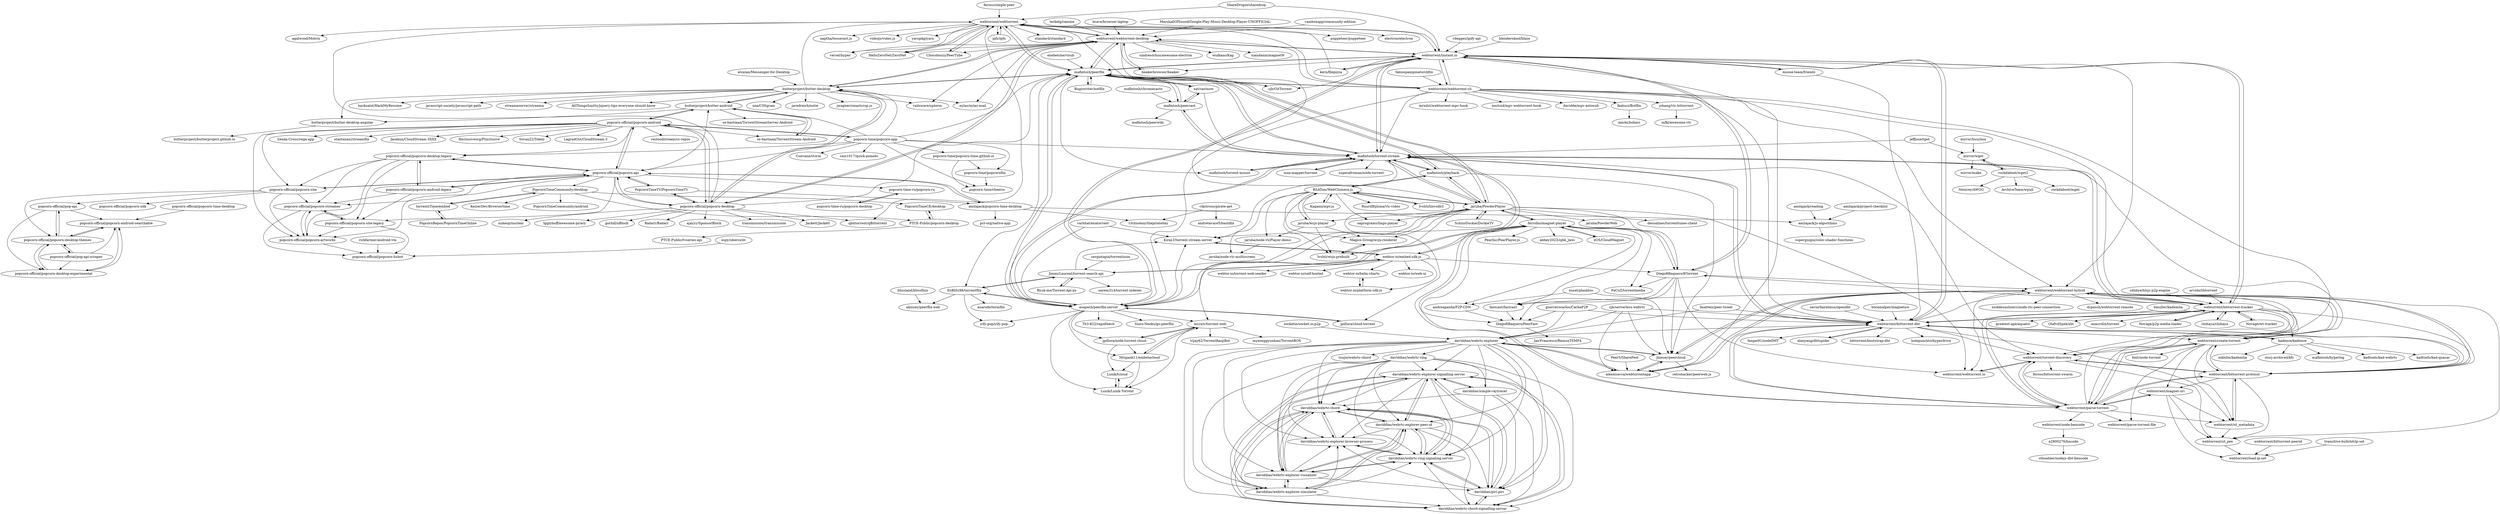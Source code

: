 digraph G {
"webtorrent/webtorrent" -> "webtorrent/webtorrent-desktop"
"webtorrent/webtorrent" -> "HelloZeroNet/ZeroNet" ["e"=1]
"webtorrent/webtorrent" -> "ipfs/ipfs" ["e"=1]
"webtorrent/webtorrent" -> "webtorrent/instant.io"
"webtorrent/webtorrent" -> "Chocobozzz/PeerTube" ["e"=1]
"webtorrent/webtorrent" -> "standard/standard" ["e"=1]
"webtorrent/webtorrent" -> "vercel/hyper" ["e"=1]
"webtorrent/webtorrent" -> "puppeteer/puppeteer" ["e"=1]
"webtorrent/webtorrent" -> "electron/electron" ["e"=1]
"webtorrent/webtorrent" -> "agalwood/Motrix" ["e"=1]
"webtorrent/webtorrent" -> "mafintosh/peerflix"
"webtorrent/webtorrent" -> "naptha/tesseract.js" ["e"=1]
"webtorrent/webtorrent" -> "videojs/video.js" ["e"=1]
"webtorrent/webtorrent" -> "yarnpkg/yarn" ["e"=1]
"webtorrent/webtorrent" -> "qbittorrent/qBittorrent" ["e"=1]
"ipfs/ipfs" -> "webtorrent/webtorrent" ["e"=1]
"Novage/p2p-media-loader" -> "webtorrent/bittorrent-tracker" ["e"=1]
"webtorrent/bittorrent-dht" -> "webtorrent/bittorrent-tracker"
"webtorrent/bittorrent-dht" -> "webtorrent/torrent-discovery"
"webtorrent/bittorrent-dht" -> "webtorrent/bittorrent-protocol"
"webtorrent/bittorrent-dht" -> "kadence/kadence"
"webtorrent/bittorrent-dht" -> "webtorrent/ut_metadata"
"webtorrent/bittorrent-dht" -> "alanyang/dhtspider" ["e"=1]
"webtorrent/bittorrent-dht" -> "mafintosh/torrent-stream"
"webtorrent/bittorrent-dht" -> "daviddias/webrtc-explorer"
"webtorrent/bittorrent-dht" -> "webtorrent/parse-torrent"
"webtorrent/bittorrent-dht" -> "bittorrent/bootstrap-dht" ["e"=1]
"webtorrent/bittorrent-dht" -> "holepunchto/hyperdrive" ["e"=1]
"webtorrent/bittorrent-dht" -> "webtorrent/create-torrent"
"webtorrent/bittorrent-dht" -> "fanpei91/nodeDHT" ["e"=1]
"webtorrent/bittorrent-dht" -> "webtorrent/instant.io"
"webtorrent/bittorrent-dht" -> "webtorrent/webtorrent-hybrid"
"fabiospampinato/cliflix" -> "webtorrent/webtorrent-cli" ["e"=1]
"KiraLT/torrent-stream-server" -> "webtor-io/embed-sdk-js"
"webtorrent/parse-torrent" -> "webtorrent/create-torrent"
"webtorrent/parse-torrent" -> "webtorrent/magnet-uri"
"webtorrent/parse-torrent" -> "webtorrent/torrent-discovery"
"webtorrent/parse-torrent" -> "webtorrent/bittorrent-protocol"
"webtorrent/parse-torrent" -> "webtorrent/ut_metadata"
"webtorrent/parse-torrent" -> "webtorrent/bittorrent-tracker"
"webtorrent/parse-torrent" -> "webtorrent/parse-torrent-file"
"webtorrent/parse-torrent" -> "webtorrent/bittorrent-dht"
"webtorrent/parse-torrent" -> "webtorrent/node-bencode"
"webtorrent/parse-torrent" -> "mafintosh/torrent-stream"
"webtorrent/parse-torrent" -> "webtorrent/webtorrent-hybrid"
"bmuller/kademlia" -> "webtorrent/bittorrent-dht" ["e"=1]
"bmuller/kademlia" -> "kadence/kadence" ["e"=1]
"ShareDropio/sharedrop" -> "webtorrent/instant.io" ["e"=1]
"ShareDropio/sharedrop" -> "webtorrent/webtorrent" ["e"=1]
"mafintosh/torrent-stream" -> "mafintosh/peerflix"
"mafintosh/torrent-stream" -> "asapach/peerflix-server"
"mafintosh/torrent-stream" -> "mafintosh/torrent-mount" ["e"=1]
"mafintosh/torrent-stream" -> "mafintosh/peercast"
"mafintosh/torrent-stream" -> "webtorrent/bittorrent-dht"
"mafintosh/torrent-stream" -> "max-mapper/torrent"
"mafintosh/torrent-stream" -> "jaruba/PowderPlayer"
"mafintosh/torrent-stream" -> "mafintosh/playback" ["e"=1]
"mafintosh/torrent-stream" -> "webtorrent/parse-torrent"
"mafintosh/torrent-stream" -> "superafroman/node-torrent"
"mafintosh/torrent-stream" -> "webtorrent/bittorrent-tracker"
"mafintosh/torrent-stream" -> "webtorrent/create-torrent"
"mafintosh/torrent-stream" -> "webtorrent/instant.io"
"mafintosh/torrent-stream" -> "KiraLT/torrent-stream-server"
"mafintosh/torrent-stream" -> "webtorrent/torrent-discovery"
"webtorrent/bittorrent-protocol" -> "webtorrent/ut_metadata"
"webtorrent/bittorrent-protocol" -> "webtorrent/torrent-discovery"
"webtorrent/bittorrent-protocol" -> "webtorrent/ut_pex"
"webtorrent/bittorrent-protocol" -> "webtorrent/parse-torrent"
"webtorrent/bittorrent-protocol" -> "webtorrent/bittorrent-dht"
"webtorrent/bittorrent-protocol" -> "webtorrent/create-torrent"
"webtorrent/bittorrent-protocol" -> "webtorrent/magnet-uri"
"webtorrent/bittorrent-protocol" -> "webtorrent/webtorrent-hybrid"
"rdegges/ipify-api" -> "webtorrent/instant.io" ["e"=1]
"blenderskool/blaze" -> "webtorrent/instant.io" ["e"=1]
"popcorn-time/popcorn-app" -> "popcorn-time/popcorn-time.github.io"
"popcorn-time/popcorn-app" -> "popcorn-time/popcornflix"
"popcorn-time/popcorn-app" -> "popcorn-official/popcorn-desktop-legacy"
"popcorn-time/popcorn-app" -> "popcorn-official/popcorn-api"
"popcorn-time/popcorn-app" -> "mafintosh/torrent-stream"
"popcorn-time/popcorn-app" -> "popcorn-time/cheerio"
"popcorn-time/popcorn-app" -> "popcorn-official/popcorn-android"
"popcorn-time/popcorn-app" -> "butterproject/butter-desktop"
"popcorn-time/popcorn-app" -> "mafintosh/peerflix"
"popcorn-time/popcorn-app" -> "Cuevana/storm"
"popcorn-time/popcorn-app" -> "rain1017/quick-pomelo" ["e"=1]
"popcorn-time/popcorn-app" -> "butterproject/butter-android"
"popcorn-time/popcorn-time.github.io" -> "popcorn-time/cheerio"
"popcorn-time/popcorn-time.github.io" -> "popcorn-time/popcornflix"
"amilajack/project-checklist" -> "amilajack/js-algorithms" ["e"=1]
"asapach/peerflix-server" -> "mafintosh/torrent-stream"
"asapach/peerflix-server" -> "mafintosh/peerflix"
"asapach/peerflix-server" -> "jpillora/cloud-torrent" ["e"=1]
"asapach/peerflix-server" -> "mccxiv/torrent-web"
"asapach/peerflix-server" -> "ItzBlitz98/torrentflix"
"asapach/peerflix-server" -> "KiraLT/torrent-stream-server"
"asapach/peerflix-server" -> "webtorrent/instant.io"
"asapach/peerflix-server" -> "yify-pop/yify-pop"
"asapach/peerflix-server" -> "Sioro-Neoku/go-peerflix" ["e"=1]
"asapach/peerflix-server" -> "ferrolho/magnet-player"
"asapach/peerflix-server" -> "Th3-822/rapidleech" ["e"=1]
"asapach/peerflix-server" -> "jpillora/node-torrent-cloud"
"asapach/peerflix-server" -> "Lunik/Lunik-Torrent"
"asapach/peerflix-server" -> "Mrigank11/embetacloud" ["e"=1]
"asapach/peerflix-server" -> "jaruba/PowderPlayer"
"popcorn-official/popcorn-api" -> "popcorn-official/popcorn-streamer"
"popcorn-official/popcorn-api" -> "popcorn-official/popcorn-android-legacy"
"popcorn-official/popcorn-api" -> "popcorn-official/popcorn-site-legacy"
"popcorn-official/popcorn-api" -> "popcorn-official/popcorn-desktop-legacy"
"webtorrent/bittorrent-tracker" -> "webtorrent/bittorrent-dht"
"webtorrent/bittorrent-tracker" -> "chihaya/chihaya" ["e"=1]
"webtorrent/bittorrent-tracker" -> "Novage/wt-tracker" ["e"=1]
"webtorrent/bittorrent-tracker" -> "webtorrent/webtorrent-hybrid"
"webtorrent/bittorrent-tracker" -> "webtorrent/parse-torrent"
"webtorrent/bittorrent-tracker" -> "webtorrent/instant.io"
"webtorrent/bittorrent-tracker" -> "webtorrent/torrent-discovery"
"webtorrent/bittorrent-tracker" -> "Novage/p2p-media-loader" ["e"=1]
"webtorrent/bittorrent-tracker" -> "webtorrent/create-torrent"
"webtorrent/bittorrent-tracker" -> "greatest-ape/aquatic" ["e"=1]
"webtorrent/bittorrent-tracker" -> "webtorrent/bittorrent-protocol"
"webtorrent/bittorrent-tracker" -> "mafintosh/torrent-stream"
"webtorrent/bittorrent-tracker" -> "OlafvdSpek/xbt" ["e"=1]
"webtorrent/bittorrent-tracker" -> "anacrolix/torrent" ["e"=1]
"webtorrent/bittorrent-tracker" -> "DiegoRBaquero/BTorrent"
"cdnbye/hlsjs-p2p-engine" -> "webtorrent/bittorrent-tracker" ["e"=1]
"Novage/wt-tracker" -> "webtorrent/bittorrent-tracker" ["e"=1]
"popcorn-official/popcorn-site-legacy" -> "popcorn-official/popcorn-streamer"
"popcorn-official/popcorn-site-legacy" -> "popcorn-official/popcorn-hubot"
"popcorn-official/popcorn-site-legacy" -> "popcorn-official/popcorn-artworks"
"espy/ubersicht" -> "popcorn-official/popcorn-hubot"
"fastcast/fastcast" -> "DiegoRBaquero/PeerFast"
"xOS/CloudMagnet" -> "ferrolho/magnet-player" ["e"=1]
"webtorrent/magnet-uri" -> "webtorrent/parse-torrent"
"webtorrent/magnet-uri" -> "webtorrent/load-ip-set"
"webtorrent/magnet-uri" -> "webtorrent/ut_metadata"
"webtorrent/magnet-uri" -> "webtorrent/ut_pex"
"mafintosh/torrent-mount" -> "mafintosh/torrent-stream" ["e"=1]
"popcorn-time/popcornflix" -> "popcorn-time/cheerio"
"popcorn-official/popcorn-streamer" -> "popcorn-official/popcorn-hubot"
"popcorn-official/popcorn-streamer" -> "popcorn-official/popcorn-artworks"
"popcorn-official/popcorn-streamer" -> "popcorn-official/popcorn-site-legacy"
"popcorn-official/pop-api" -> "popcorn-official/popcorn-android-searchable"
"popcorn-official/pop-api" -> "popcorn-official/popcorn-desktop-themes"
"popcorn-official/pop-api" -> "popcorn-official/popcorn-desktop-experimental"
"rickfarmer/android-vm" -> "popcorn-official/popcorn-hubot"
"webtorrent/ut_metadata" -> "webtorrent/bittorrent-protocol"
"webtorrent/ut_metadata" -> "webtorrent/ut_pex"
"popcorn-official/popcorn-artworks" -> "popcorn-official/popcorn-hubot"
"popcorn-official/popcorn-artworks" -> "popcorn-official/popcorn-streamer"
"popcorn-official/popcorn-android-searchable" -> "popcorn-official/popcorn-desktop-themes"
"popcorn-official/popcorn-android-searchable" -> "popcorn-official/popcorn-desktop-experimental"
"popcorn-official/pop-api-scraper" -> "popcorn-official/popcorn-android-searchable"
"popcorn-official/pop-api-scraper" -> "popcorn-official/popcorn-desktop-themes"
"popcorn-official/pop-api-scraper" -> "popcorn-official/popcorn-desktop-experimental"
"HelloZeroNet/ZeroNet" -> "webtorrent/webtorrent" ["e"=1]
"xat/castnow" -> "mafintosh/peerflix" ["e"=1]
"xat/castnow" -> "mafintosh/peercast" ["e"=1]
"xat/castnow" -> "mafintosh/torrent-stream" ["e"=1]
"feross/simple-peer" -> "webtorrent/webtorrent" ["e"=1]
"daviddias/webrtc-explorer" -> "daviddias/webrtc-explorer-signalling-server"
"daviddias/webrtc-explorer" -> "daviddias/webrtc-ring"
"daviddias/webrtc-explorer" -> "daviddias/webrtc-chord"
"daviddias/webrtc-explorer" -> "daviddias/webrtc-explorer-peer-id"
"daviddias/webrtc-explorer" -> "daviddias/webrtc-explorer-visualizer"
"daviddias/webrtc-explorer" -> "daviddias/webrtc-explorer-simulator"
"daviddias/webrtc-explorer" -> "daviddias/webrtc-chord-signalling-server"
"daviddias/webrtc-explorer" -> "tsujio/webrtc-chord" ["e"=1]
"daviddias/webrtc-explorer" -> "daviddias/webrtc-ring-signaling-server"
"daviddias/webrtc-explorer" -> "daviddias/piri-piri"
"daviddias/webrtc-explorer" -> "jhiesey/peercloud"
"daviddias/webrtc-explorer" -> "daviddias/webrtc-explorer-browser-process"
"daviddias/webrtc-explorer" -> "daviddias/simple-raytracer"
"daviddias/webrtc-explorer" -> "alexeisavca/webtorrentapp"
"webtorrent/create-torrent" -> "webtorrent/parse-torrent"
"webtorrent/create-torrent" -> "webtorrent/torrent-discovery"
"webtorrent/create-torrent" -> "webtorrent/parse-torrent-file"
"webtorrent/create-torrent" -> "fent/node-torrent"
"webtorrent/create-torrent" -> "webtorrent/magnet-uri"
"webtorrent/create-torrent" -> "webtorrent/webtorrent-hybrid"
"webtorrent/create-torrent" -> "webtorrent/bittorrent-protocol"
"webtorrent/create-torrent" -> "webtorrent/ut_metadata"
"webtor-io/helm-charts" -> "webtor-io/platform-sdk-js"
"webtor-io/platform-sdk-js" -> "webtor-io/helm-charts"
"webtorrent/instant.io" -> "webtorrent/webtorrent-desktop"
"webtorrent/instant.io" -> "webtorrent/bittorrent-tracker"
"webtorrent/instant.io" -> "webtorrent/webtorrent"
"webtorrent/instant.io" -> "DiegoRBaquero/BTorrent"
"webtorrent/instant.io" -> "webtorrent/bittorrent-dht"
"webtorrent/instant.io" -> "webtorrent/webtorrent-hybrid"
"webtorrent/instant.io" -> "kern/filepizza" ["e"=1]
"webtorrent/instant.io" -> "webtorrent/webtorrent-cli"
"webtorrent/instant.io" -> "asapach/peerflix-server"
"webtorrent/instant.io" -> "mafintosh/torrent-stream"
"webtorrent/instant.io" -> "mafintosh/peerflix"
"webtorrent/instant.io" -> "alexeisavca/webtorrentapp"
"webtorrent/instant.io" -> "moose-team/friends" ["e"=1]
"webtorrent/instant.io" -> "beakerbrowser/beaker" ["e"=1]
"webtorrent/instant.io" -> "cjb/GitTorrent" ["e"=1]
"popcorn-official/popcorn-android-legacy" -> "popcorn-official/popcorn-api"
"popcorn-official/popcorn-android-legacy" -> "popcorn-official/popcorn-site-legacy"
"popcorn-official/popcorn-android-legacy" -> "popcorn-official/popcorn-desktop-legacy"
"popcorn-official/popcorn-android-legacy" -> "popcorn-official/popcorn-streamer"
"Ivshti/linvodb3" -> "RSATom/WebChimera.js" ["e"=1]
"webtor-io/embed-sdk-js" -> "webtor-io/platform-sdk-js"
"webtor-io/embed-sdk-js" -> "KiraLT/torrent-stream-server"
"webtor-io/embed-sdk-js" -> "webtor-io/web-ui"
"webtor-io/embed-sdk-js" -> "webtor-io/helm-charts"
"webtor-io/embed-sdk-js" -> "ferrolho/magnet-player"
"webtor-io/embed-sdk-js" -> "JimmyLaurent/torrent-search-api"
"webtor-io/embed-sdk-js" -> "webtor-io/torrent-web-seeder"
"webtor-io/embed-sdk-js" -> "DiegoRBaquero/BTorrent"
"webtor-io/embed-sdk-js" -> "webtor-io/self-hosted" ["e"=1]
"webtorrent/bittorrent-peerid" -> "webtorrent/load-ip-set"
"popcorn-time-ru/popcorn-desktop" -> "popcorn-time-ru/popcorn-ru"
"sergiotapia/torrentinim" -> "JimmyLaurent/torrent-search-api" ["e"=1]
"daviddias/webrtc-explorer-peer-id" -> "daviddias/webrtc-explorer-visualizer"
"daviddias/webrtc-explorer-peer-id" -> "daviddias/webrtc-ring-signaling-server"
"daviddias/webrtc-explorer-peer-id" -> "daviddias/webrtc-chord"
"daviddias/webrtc-explorer-peer-id" -> "daviddias/webrtc-explorer-signalling-server"
"daviddias/webrtc-explorer-peer-id" -> "daviddias/webrtc-explorer-browser-process"
"daviddias/webrtc-explorer-peer-id" -> "daviddias/webrtc-explorer-simulator"
"daviddias/webrtc-explorer-peer-id" -> "daviddias/piri-piri"
"daviddias/webrtc-explorer-peer-id" -> "daviddias/webrtc-chord-signalling-server"
"daviddias/webrtc-explorer-signalling-server" -> "daviddias/webrtc-explorer-peer-id"
"daviddias/webrtc-explorer-signalling-server" -> "daviddias/webrtc-explorer-visualizer"
"daviddias/webrtc-explorer-signalling-server" -> "daviddias/piri-piri"
"daviddias/webrtc-explorer-signalling-server" -> "daviddias/webrtc-ring-signaling-server"
"daviddias/webrtc-explorer-signalling-server" -> "daviddias/webrtc-chord-signalling-server"
"daviddias/webrtc-explorer-signalling-server" -> "daviddias/webrtc-chord"
"daviddias/webrtc-explorer-signalling-server" -> "daviddias/webrtc-explorer-browser-process"
"daviddias/webrtc-explorer-signalling-server" -> "daviddias/webrtc-explorer-simulator"
"daviddias/webrtc-explorer-signalling-server" -> "daviddias/simple-raytracer"
"ItzBlitz98/torrentflix" -> "akinsey/peerflix-web"
"ItzBlitz98/torrentflix" -> "asarode/termflix"
"ItzBlitz98/torrentflix" -> "JimmyLaurent/torrent-search-api"
"ItzBlitz98/torrentflix" -> "yify-pop/yify-pop"
"ItzBlitz98/torrentflix" -> "asapach/peerflix-server"
"savoirfairelinux/opendht" -> "webtorrent/bittorrent-dht" ["e"=1]
"mafintosh/peercast" -> "xat/castnow" ["e"=1]
"mafintosh/peercast" -> "mafintosh/peerflix"
"mafintosh/peercast" -> "mafintosh/torrent-stream"
"mafintosh/peercast" -> "mafintosh/peerwiki"
"max-mapper/torrent" -> "mafintosh/torrent-stream"
"transitive-bullshit/ip-set" -> "webtorrent/load-ip-set"
"popcorn-time-ru/popcorn-ru" -> "popcorn-time-ru/popcorn-desktop"
"webtorrent/torrent-discovery" -> "feross/bittorrent-swarm"
"webtorrent/torrent-discovery" -> "webtorrent/ut_pex"
"webtorrent/torrent-discovery" -> "webtorrent/webtorrent.io"
"webtorrent/torrent-discovery" -> "webtorrent/bittorrent-protocol"
"webtorrent/torrent-discovery" -> "webtorrent/parse-torrent"
"webtorrent/webtorrent.io" -> "webtorrent/torrent-discovery"
"daviddias/webrtc-ring" -> "daviddias/webrtc-ring-signaling-server"
"daviddias/webrtc-ring" -> "daviddias/webrtc-chord"
"daviddias/webrtc-ring" -> "daviddias/piri-piri"
"daviddias/webrtc-ring" -> "daviddias/webrtc-explorer-peer-id"
"daviddias/webrtc-ring" -> "daviddias/webrtc-explorer-visualizer"
"daviddias/webrtc-ring" -> "daviddias/webrtc-explorer-browser-process"
"daviddias/webrtc-ring" -> "daviddias/webrtc-chord-signalling-server"
"daviddias/webrtc-ring" -> "daviddias/webrtc-explorer-signalling-server"
"daviddias/webrtc-ring" -> "daviddias/webrtc-explorer-simulator"
"daviddias/webrtc-ring" -> "daviddias/simple-raytracer"
"daviddias/simple-raytracer" -> "daviddias/piri-piri"
"daviddias/simple-raytracer" -> "daviddias/webrtc-ring-signaling-server"
"daviddias/simple-raytracer" -> "daviddias/webrtc-chord-signalling-server"
"daviddias/simple-raytracer" -> "daviddias/webrtc-chord"
"daviddias/simple-raytracer" -> "daviddias/webrtc-explorer-signalling-server"
"webtorrent/ut_pex" -> "webtorrent/load-ip-set"
"daviddias/webrtc-chord-signalling-server" -> "daviddias/piri-piri"
"daviddias/webrtc-chord-signalling-server" -> "daviddias/webrtc-ring-signaling-server"
"daviddias/webrtc-chord-signalling-server" -> "daviddias/webrtc-chord"
"daviddias/webrtc-chord-signalling-server" -> "daviddias/webrtc-explorer-signalling-server"
"daviddias/webrtc-chord" -> "daviddias/webrtc-ring-signaling-server"
"daviddias/webrtc-chord" -> "daviddias/webrtc-explorer-browser-process"
"daviddias/webrtc-chord" -> "daviddias/piri-piri"
"daviddias/webrtc-chord" -> "daviddias/webrtc-explorer-peer-id"
"daviddias/webrtc-chord" -> "daviddias/webrtc-explorer-visualizer"
"daviddias/webrtc-chord" -> "daviddias/webrtc-chord-signalling-server"
"daviddias/piri-piri" -> "daviddias/webrtc-ring-signaling-server"
"daviddias/piri-piri" -> "daviddias/webrtc-chord-signalling-server"
"daviddias/piri-piri" -> "daviddias/webrtc-chord"
"daviddias/piri-piri" -> "daviddias/webrtc-explorer-signalling-server"
"daviddias/piri-piri" -> "daviddias/webrtc-explorer-browser-process"
"daviddias/webrtc-ring-signaling-server" -> "daviddias/webrtc-chord"
"daviddias/webrtc-ring-signaling-server" -> "daviddias/webrtc-explorer-browser-process"
"daviddias/webrtc-ring-signaling-server" -> "daviddias/piri-piri"
"daviddias/webrtc-ring-signaling-server" -> "daviddias/webrtc-explorer-peer-id"
"daviddias/webrtc-ring-signaling-server" -> "daviddias/webrtc-explorer-visualizer"
"kern/filepizza" -> "webtorrent/instant.io" ["e"=1]
"kern/filepizza" -> "webtorrent/webtorrent" ["e"=1]
"jpillora/cloud-torrent" -> "asapach/peerflix-server" ["e"=1]
"arvidn/libtorrent" -> "webtorrent/bittorrent-tracker" ["e"=1]
"webtorrent/webtorrent-desktop" -> "webtorrent/webtorrent"
"webtorrent/webtorrent-desktop" -> "webtorrent/instant.io"
"webtorrent/webtorrent-desktop" -> "mafintosh/peerflix"
"webtorrent/webtorrent-desktop" -> "HelloZeroNet/ZeroNet" ["e"=1]
"webtorrent/webtorrent-desktop" -> "beakerbrowser/beaker" ["e"=1]
"webtorrent/webtorrent-desktop" -> "popcorn-official/popcorn-desktop"
"webtorrent/webtorrent-desktop" -> "sindresorhus/awesome-electron" ["e"=1]
"webtorrent/webtorrent-desktop" -> "wulkano/Kap" ["e"=1]
"webtorrent/webtorrent-desktop" -> "butterproject/butter-desktop"
"webtorrent/webtorrent-desktop" -> "xiandanin/magnetW" ["e"=1]
"webtorrent/webtorrent-desktop" -> "jpillora/cloud-torrent" ["e"=1]
"webtorrent/webtorrent-desktop" -> "railsware/upterm" ["e"=1]
"webtorrent/webtorrent-desktop" -> "Chocobozzz/PeerTube" ["e"=1]
"webtorrent/webtorrent-desktop" -> "vercel/hyper" ["e"=1]
"webtorrent/webtorrent-desktop" -> "nylas/nylas-mail" ["e"=1]
"mafintosh/playback" -> "mafintosh/torrent-stream" ["e"=1]
"mafintosh/playback" -> "mafintosh/peerflix" ["e"=1]
"mafintosh/playback" -> "RSATom/WebChimera.js" ["e"=1]
"mafintosh/playback" -> "jhiesey/peercloud" ["e"=1]
"mafintosh/playback" -> "jaruba/PowderPlayer" ["e"=1]
"socketio/socket.io-p2p" -> "daviddias/webrtc-explorer" ["e"=1]
"exebetche/vlsub" -> "mafintosh/peerflix" ["e"=1]
"mafintosh/chromecasts" -> "mafintosh/peercast" ["e"=1]
"moose-team/friends" -> "webtorrent/bittorrent-dht" ["e"=1]
"moose-team/friends" -> "webtorrent/instant.io" ["e"=1]
"aluxian/Messenger-for-Desktop" -> "butterproject/butter-desktop" ["e"=1]
"popcorn-official/popcorn-desktop-legacy" -> "popcorn-official/popcorn-site-legacy"
"popcorn-official/popcorn-desktop-legacy" -> "popcorn-official/popcorn-android-legacy"
"popcorn-official/popcorn-desktop-legacy" -> "popcorn-official/popcorn-streamer"
"popcorn-official/popcorn-desktop-legacy" -> "popcorn-official/popcorn-artworks"
"popcorn-official/popcorn-desktop-legacy" -> "popcorn-official/popcorn-api"
"popcorn-official/popcorn-desktop-legacy" -> "popcorn-official/popcorn-site"
"cjb/GitTorrent" -> "webtorrent/webtorrent" ["e"=1]
"varbhat/exatorrent" -> "KiraLT/torrent-stream-server" ["e"=1]
"varbhat/exatorrent" -> "asapach/peerflix-server" ["e"=1]
"jaruba/PowderPlayer" -> "RSATom/WebChimera.js"
"jaruba/PowderPlayer" -> "jaruba/PowderWeb"
"jaruba/PowderPlayer" -> "mafintosh/torrent-stream"
"jaruba/PowderPlayer" -> "Ivshti/wcjs-prebuilt"
"jaruba/PowderPlayer" -> "jaruba/wcjs-player"
"jaruba/PowderPlayer" -> "mafintosh/peerflix"
"jaruba/PowderPlayer" -> "dessalines/torrenttunes-client" ["e"=1]
"jaruba/PowderPlayer" -> "webtorrent/webtorrent.io"
"jaruba/PowderPlayer" -> "SchizoDuckie/DuckieTV" ["e"=1]
"jaruba/PowderPlayer" -> "oaprograms/lingo-player" ["e"=1]
"jaruba/PowderPlayer" -> "Magics-Group/wcjs-renderer"
"jaruba/PowderPlayer" -> "mafintosh/playback" ["e"=1]
"jaruba/PowderPlayer" -> "DiegoRBaquero/BTorrent"
"jaruba/PowderPlayer" -> "ferrolho/magnet-player"
"jaruba/PowderPlayer" -> "mccxiv/torrent-web"
"alexeisavca/webtorrentapp" -> "jhiesey/peercloud"
"alexeisavca/webtorrentapp" -> "daviddias/webrtc-explorer"
"alexeisavca/webtorrentapp" -> "webtorrent/webtorrent-hybrid"
"daviddias/webrtc-explorer-visualizer" -> "daviddias/webrtc-explorer-peer-id"
"daviddias/webrtc-explorer-visualizer" -> "daviddias/webrtc-ring-signaling-server"
"daviddias/webrtc-explorer-visualizer" -> "daviddias/webrtc-chord"
"daviddias/webrtc-explorer-visualizer" -> "daviddias/webrtc-explorer-signalling-server"
"daviddias/webrtc-explorer-visualizer" -> "daviddias/webrtc-explorer-browser-process"
"daviddias/webrtc-explorer-visualizer" -> "daviddias/webrtc-explorer-simulator"
"daviddias/webrtc-explorer-visualizer" -> "daviddias/piri-piri"
"daviddias/webrtc-explorer-simulator" -> "daviddias/webrtc-explorer-browser-process"
"daviddias/webrtc-explorer-simulator" -> "daviddias/webrtc-explorer-peer-id"
"daviddias/webrtc-explorer-simulator" -> "daviddias/webrtc-explorer-visualizer"
"daviddias/webrtc-explorer-simulator" -> "daviddias/webrtc-ring-signaling-server"
"daviddias/webrtc-explorer-simulator" -> "daviddias/webrtc-chord-signalling-server"
"daviddias/webrtc-explorer-simulator" -> "daviddias/webrtc-chord"
"daviddias/webrtc-explorer-simulator" -> "daviddias/webrtc-explorer-signalling-server"
"RSATom/WebChimera.js" -> "jaruba/wcjs-player"
"RSATom/WebChimera.js" -> "Ivshti/wcjs-prebuilt"
"RSATom/WebChimera.js" -> "jaruba/PowderPlayer"
"RSATom/WebChimera.js" -> "Ivshti/linvodb3" ["e"=1]
"RSATom/WebChimera.js" -> "Magics-Group/wcjs-renderer"
"RSATom/WebChimera.js" -> "Kagami/mpv.js" ["e"=1]
"RSATom/WebChimera.js" -> "jaruba/node-vlc-multiscreen"
"RSATom/WebChimera.js" -> "jaruba/node-vlcPlayer-demo"
"RSATom/WebChimera.js" -> "RuurdBijlsma/vlc-video"
"RSATom/WebChimera.js" -> "oaprograms/lingo-player" ["e"=1]
"RSATom/WebChimera.js" -> "mafintosh/playback" ["e"=1]
"kadence/kadence" -> "kadtools/kad-webrtc"
"kadence/kadence" -> "webtorrent/bittorrent-dht"
"kadence/kadence" -> "kadtools/kad-quasar"
"kadence/kadence" -> "nikhilm/kademlia"
"kadence/kadence" -> "storj-archived/kfs" ["e"=1]
"kadence/kadence" -> "mafintosh/hyperlog" ["e"=1]
"jhiesey/peercloud" -> "alexeisavca/webtorrentapp"
"jhiesey/peercloud" -> "daviddias/webrtc-explorer"
"jhiesey/peercloud" -> "retrohacker/peerweb.js" ["e"=1]
"jhiesey/peercloud" -> "webtorrent/webtorrent-hybrid"
"jpillora/node-torrent-cloud" -> "Mrigank11/embetacloud" ["e"=1]
"jpillora/node-torrent-cloud" -> "Lunik/tcloud"
"jpillora/node-torrent-cloud" -> "mccxiv/torrent-web"
"jaruba/wcjs-player" -> "Ivshti/wcjs-prebuilt"
"jaruba/wcjs-player" -> "RSATom/WebChimera.js"
"jaruba/wcjs-player" -> "jaruba/node-vlcPlayer-demo"
"jaruba/wcjs-player" -> "Magics-Group/wcjs-renderer"
"blissland/blissflixx" -> "akinsey/peerflix-web" ["e"=1]
"jaruba/node-vlcPlayer-demo" -> "jaruba/node-vlc-multiscreen"
"webtorrent/webtorrent-hybrid" -> "alexeisavca/webtorrentapp"
"webtorrent/webtorrent-hybrid" -> "jhiesey/peercloud"
"webtorrent/webtorrent-hybrid" -> "webtorrent/webtorrent.io"
"webtorrent/webtorrent-hybrid" -> "webtorrent/create-torrent"
"webtorrent/webtorrent-hybrid" -> "webtorrent/torrent-discovery"
"webtorrent/webtorrent-hybrid" -> "nickdesaulniers/node-rtc-peer-connection" ["e"=1]
"webtorrent/webtorrent-hybrid" -> "fastcast/fastcast"
"webtorrent/webtorrent-hybrid" -> "webtorrent/bittorrent-protocol"
"webtorrent/webtorrent-hybrid" -> "dcposch/webtorrent-remote"
"webtorrent/webtorrent-hybrid" -> "webtorrent/bittorrent-tracker"
"webtorrent/webtorrent-hybrid" -> "webtorrent/ut_pex"
"daviddias/webrtc-explorer-browser-process" -> "daviddias/webrtc-ring-signaling-server"
"daviddias/webrtc-explorer-browser-process" -> "daviddias/webrtc-chord"
"Magics-Group/wcjs-renderer" -> "Ivshti/wcjs-prebuilt"
"brave/browser-laptop" -> "webtorrent/webtorrent-desktop" ["e"=1]
"Chocobozzz/PeerTube" -> "webtorrent/webtorrent" ["e"=1]
"DiegoRBaquero/BTorrent" -> "fastcast/fastcast"
"DiegoRBaquero/BTorrent" -> "webtorrent/webtorrent.io"
"DiegoRBaquero/BTorrent" -> "DiegoRBaquero/PeerFast"
"DiegoRBaquero/BTorrent" -> "webtorrent/instant.io"
"DiegoRBaquero/BTorrent" -> "FaCuZ/torrentmedia"
"DiegoRBaquero/BTorrent" -> "ferrolho/magnet-player"
"DiegoRBaquero/BTorrent" -> "webtorrent/webtorrent-hybrid"
"DiegoRBaquero/BTorrent" -> "jhiesey/peercloud"
"se-bastiaan/TorrentStream-Android" -> "butterproject/butter-android" ["e"=1]
"Bugswriter/notflix" -> "mafintosh/peerflix" ["e"=1]
"MarshallOfSound/Google-Play-Music-Desktop-Player-UNOFFICIAL-" -> "webtorrent/webtorrent-desktop" ["e"=1]
"Ryuk-me/Torrent-Api-py" -> "JimmyLaurent/torrent-search-api" ["e"=1]
"butterproject/butter-android" -> "se-bastiaan/TorrentStream-Android" ["e"=1]
"butterproject/butter-android" -> "popcorn-official/popcorn-android"
"butterproject/butter-android" -> "butterproject/butter-desktop-angular"
"butterproject/butter-android" -> "se-bastiaan/TorrentStreamServer-Android" ["e"=1]
"butterproject/butter-android" -> "butterproject/butter-desktop"
"butterproject/butter-desktop" -> "popcorn-official/popcorn-desktop"
"butterproject/butter-desktop" -> "mafintosh/peerflix"
"butterproject/butter-desktop" -> "butterproject/butter-android"
"butterproject/butter-desktop" -> "webtorrent/webtorrent-desktop"
"butterproject/butter-desktop" -> "una/CSSgram" ["e"=1]
"butterproject/butter-desktop" -> "jaredreich/notie" ["e"=1]
"butterproject/butter-desktop" -> "jwagner/smartcrop.js" ["e"=1]
"butterproject/butter-desktop" -> "railsware/upterm" ["e"=1]
"butterproject/butter-desktop" -> "webtorrent/webtorrent"
"butterproject/butter-desktop" -> "hacksalot/HackMyResume" ["e"=1]
"butterproject/butter-desktop" -> "butterproject/butter-desktop-angular"
"butterproject/butter-desktop" -> "javascript-society/javascript-path" ["e"=1]
"butterproject/butter-desktop" -> "nylas/nylas-mail" ["e"=1]
"butterproject/butter-desktop" -> "streamaserver/streama" ["e"=1]
"butterproject/butter-desktop" -> "AllThingsSmitty/jquery-tips-everyone-should-know" ["e"=1]
"butterproject/butter-desktop-angular" -> "butterproject/butterproject.github.io"
"PopcornTimeCommunity/desktop" -> "PopcornTimeCommunity/android"
"PopcornTimeCommunity/desktop" -> "PopcornTimeCE/desktop"
"PopcornTimeCommunity/desktop" -> "PTCE-Public/popcorn-desktop"
"PopcornTimeCommunity/desktop" -> "KeizerDev/Browsertime"
"PopcornTimeCommunity/desktop" -> "torrentsTime/embed"
"PopcornTimeCE/desktop" -> "PTCE-Public/popcorn-desktop"
"rockdaboot/wget2" -> "mirror/wget"
"rockdaboot/wget2" -> "rockdaboot/mget"
"rockdaboot/wget2" -> "Nenirey/AWGG"
"rockdaboot/wget2" -> "ArchiveTeam/wpull" ["e"=1]
"PTCE-Public/popcorn-desktop" -> "PTCE-Public/tvseries-api"
"PTCE-Public/popcorn-desktop" -> "PopcornTimeCE/desktop"
"lkabuci/Botflix" -> "iam4x/bobarr" ["e"=1]
"mccxiv/torrent-web" -> "Mrigank11/embetacloud" ["e"=1]
"mccxiv/torrent-web" -> "Lunik/Lunik-Torrent"
"mccxiv/torrent-web" -> "jpillora/node-torrent-cloud"
"mccxiv/torrent-web" -> "Vijay62/TorrentRaspBot"
"mccxiv/torrent-web" -> "myeonggyunhan/TorrentBOX" ["e"=1]
"Ivshti/wcjs-prebuilt" -> "Magics-Group/wcjs-renderer"
"torrentsTime/embed" -> "PopcornRepos/PopcornTimeOnline"
"torrentsTime/embed" -> "PopcornTimeCommunity/desktop"
"Lunik/Lunik-Torrent" -> "Lunik/tcloud"
"beakerbrowser/beaker" -> "webtorrent/webtorrent-desktop" ["e"=1]
"popcorn-official/popcorn-desktop" -> "popcorn-official/popcorn-android"
"popcorn-official/popcorn-desktop" -> "butterproject/butter-desktop"
"popcorn-official/popcorn-desktop" -> "popcorn-official/popcorn-api"
"popcorn-official/popcorn-desktop" -> "webtorrent/webtorrent-desktop"
"popcorn-official/popcorn-desktop" -> "webtorrent/webtorrent"
"popcorn-official/popcorn-desktop" -> "PopcornTimeTV/PopcornTimeTV" ["e"=1]
"popcorn-official/popcorn-desktop" -> "Jackett/Jackett" ["e"=1]
"popcorn-official/popcorn-desktop" -> "nukeop/nuclear" ["e"=1]
"popcorn-official/popcorn-desktop" -> "Igglybuff/awesome-piracy" ["e"=1]
"popcorn-official/popcorn-desktop" -> "gorhill/uBlock" ["e"=1]
"popcorn-official/popcorn-desktop" -> "qbittorrent/qBittorrent" ["e"=1]
"popcorn-official/popcorn-desktop" -> "mafintosh/peerflix"
"popcorn-official/popcorn-desktop" -> "Radarr/Radarr" ["e"=1]
"popcorn-official/popcorn-desktop" -> "ajayyy/SponsorBlock" ["e"=1]
"popcorn-official/popcorn-desktop" -> "transmission/transmission" ["e"=1]
"ramboxapp/community-edition" -> "webtorrent/webtorrent-desktop" ["e"=1]
"alanyang/dhtspider" -> "webtorrent/bittorrent-dht" ["e"=1]
"popcorn-official/popcorn-android" -> "popcorn-official/popcorn-api"
"popcorn-official/popcorn-android" -> "popcorn-official/popcorn-desktop"
"popcorn-official/popcorn-android" -> "butterproject/butter-android"
"popcorn-official/popcorn-android" -> "popcorn-official/popcorn-site"
"popcorn-official/popcorn-android" -> "recloudstream/cs-repos" ["e"=1]
"popcorn-official/popcorn-android" -> "se-bastiaan/TorrentStream-Android" ["e"=1]
"popcorn-official/popcorn-android" -> "Zenda-Cross/vega-app" ["e"=1]
"popcorn-official/popcorn-android" -> "popcorn-official/popcorn-desktop-legacy"
"popcorn-official/popcorn-android" -> "stantanasi/streamflix" ["e"=1]
"popcorn-official/popcorn-android" -> "popcorn-time/popcorn-app"
"popcorn-official/popcorn-android" -> "Jacekun/CloudStream-3XXX" ["e"=1]
"popcorn-official/popcorn-android" -> "flixclusiveorg/Flixclusive" ["e"=1]
"popcorn-official/popcorn-android" -> "popcorn-official/popcorn-artworks"
"popcorn-official/popcorn-android" -> "Sovan22/Tokeii" ["e"=1]
"popcorn-official/popcorn-android" -> "LagradOst/CloudStream-3" ["e"=1]
"amilajack/js-algorithms" -> "superguigui/color-shader-functions" ["e"=1]
"PopcornRepos/PopcornTimeOnline" -> "torrentsTime/embed"
"popcorn-official/popcorn-api" -> "popcorn-official/popcorn-site"
"popcorn-official/popcorn-api" -> "popcorn-official/popcorn-android"
"popcorn-official/popcorn-api" -> "popcorn-official/popcorn-artworks"
"popcorn-official/popcorn-api" -> "popcorn-official/popcorn-desktop"
"popcorn-official/popcorn-api" -> "amilajack/popcorn-time-desktop"
"popcorn-official/popcorn-api" -> "PopcornTimeTV/PopcornTimeTV" ["e"=1]
"popcorn-official/popcorn-api" -> "popcorn-time-ru/popcorn-ru"
"popcorn-official/popcorn-api" -> "PopcornTimeCommunity/desktop"
"popcorn-official/popcorn-api" -> "butterproject/butter-android"
"lmatteis/peer-tweet" -> "webtorrent/bittorrent-dht" ["e"=1]
"lmatteis/peer-tweet" -> "daviddias/webrtc-explorer" ["e"=1]
"webtorrent/webtorrent-cli" -> "webtorrent/instant.io"
"webtorrent/webtorrent-cli" -> "webtorrent/webtorrent-hybrid"
"webtorrent/webtorrent-cli" -> "mafintosh/peerflix"
"webtorrent/webtorrent-cli" -> "mrxdst/webtorrent-mpv-hook" ["e"=1]
"webtorrent/webtorrent-cli" -> "mafintosh/torrent-stream"
"webtorrent/webtorrent-cli" -> "noctuid/mpv-webtorrent-hook" ["e"=1]
"webtorrent/webtorrent-cli" -> "webtorrent/webtorrent-desktop"
"webtorrent/webtorrent-cli" -> "asapach/peerflix-server"
"webtorrent/webtorrent-cli" -> "webtorrent/bittorrent-tracker"
"webtorrent/webtorrent-cli" -> "davidde/mpv-autosub" ["e"=1]
"webtorrent/webtorrent-cli" -> "lkabuci/Botflix"
"webtorrent/webtorrent-cli" -> "webtorrent/bittorrent-dht"
"webtorrent/webtorrent-cli" -> "johang/vlc-bittorrent"
"webtorrent/webtorrent-cli" -> "webtorrent/webtorrent"
"webtorrent/webtorrent-cli" -> "webtorrent/parse-torrent"
"popcorn-official/popcorn-desktop-themes" -> "popcorn-official/popcorn-android-searchable"
"popcorn-official/popcorn-desktop-themes" -> "popcorn-official/popcorn-desktop-experimental"
"popcorn-official/popcorn-desktop-themes" -> "popcorn-official/pop-api"
"popcorn-official/popcorn-desktop-themes" -> "popcorn-official/pop-api-scraper"
"amilajack/popcorn-time-desktop" -> "t3chnoboy/thepiratebay"
"amilajack/popcorn-time-desktop" -> "amilajack/js-algorithms"
"amilajack/popcorn-time-desktop" -> "pct-org/native-app"
"amilajack/popcorn-time-desktop" -> "popcorn-official/popcorn-api"
"popcorn-official/popcorn-desktop-experimental" -> "popcorn-official/popcorn-android-searchable"
"popcorn-official/popcorn-desktop-experimental" -> "popcorn-official/popcorn-desktop-themes"
"PopcornTimeTV/PopcornTimeTV" -> "popcorn-official/popcorn-desktop" ["e"=1]
"PopcornTimeTV/PopcornTimeTV" -> "popcorn-official/popcorn-api" ["e"=1]
"PopcornTimeTV/PopcornTimeTV" -> "amilajack/popcorn-time-desktop" ["e"=1]
"terkelg/ramme" -> "webtorrent/webtorrent-desktop" ["e"=1]
"Peer5/ShareFest" -> "alexeisavca/webtorrentapp" ["e"=1]
"SchizoDuckie/DuckieTV" -> "jaruba/PowderPlayer" ["e"=1]
"ferrolho/magnet-player" -> "xOS/CloudMagnet" ["e"=1]
"ferrolho/magnet-player" -> "DiegoRBaquero/BTorrent"
"ferrolho/magnet-player" -> "DiegoRBaquero/PeerFast"
"ferrolho/magnet-player" -> "webtor-io/embed-sdk-js"
"ferrolho/magnet-player" -> "andreapaiola/P2P-CDN"
"ferrolho/magnet-player" -> "asapach/peerflix-server"
"ferrolho/magnet-player" -> "PearInc/PearPlayer.js" ["e"=1]
"ferrolho/magnet-player" -> "fastcast/fastcast"
"ferrolho/magnet-player" -> "FaCuZ/torrentmedia"
"ferrolho/magnet-player" -> "KiraLT/torrent-stream-server"
"ferrolho/magnet-player" -> "jaruba/PowderPlayer"
"ferrolho/magnet-player" -> "abbey2023/ojbk_jiexi" ["e"=1]
"popcorn-official/popcorn-site" -> "popcorn-official/popcorn-artworks"
"popcorn-official/popcorn-site" -> "popcorn-official/popcorn-api"
"popcorn-official/popcorn-site" -> "popcorn-official/popcorn-desktop-themes"
"popcorn-official/popcorn-site" -> "popcorn-official/pop-api"
"popcorn-official/popcorn-site" -> "popcorn-official/popcorn-sdk"
"popcorn-official/popcorn-site" -> "popcorn-official/popcorn-streamer"
"vikstrous/pirate-get" -> "t3chnoboy/thepiratebay"
"vikstrous/pirate-get" -> "andretavare5/bashflix"
"DiegoRBaquero/PeerFast" -> "JairFrancesco/RemuxTSMP4"
"mirror/busybox" -> "mirror/wget" ["e"=1]
"guerrerocarlos/CacheP2P" -> "daviddias/webrtc-explorer" ["e"=1]
"guerrerocarlos/CacheP2P" -> "webtorrent/bittorrent-dht" ["e"=1]
"guerrerocarlos/CacheP2P" -> "DiegoRBaquero/PeerFast" ["e"=1]
"chihaya/chihaya" -> "webtorrent/bittorrent-tracker" ["e"=1]
"xuset/planktos" -> "andreapaiola/P2P-CDN" ["e"=1]
"xuset/planktos" -> "jhiesey/peercloud" ["e"=1]
"jeffjose/tget" -> "mafintosh/torrent-stream"
"jeffjose/tget" -> "mirror/wget"
"johang/vlc-bittorrent" -> "mfkl/awesome-vlc" ["e"=1]
"Mrigank11/embetacloud" -> "Lunik/Lunik-Torrent" ["e"=1]
"Mrigank11/embetacloud" -> "Lunik/tcloud" ["e"=1]
"Mrigank11/embetacloud" -> "mccxiv/torrent-web" ["e"=1]
"webtorrent/node-bencode" -> "a2800276/bncode"
"boramalper/magnetico" -> "webtorrent/bittorrent-dht" ["e"=1]
"mafintosh/peerflix" -> "mafintosh/torrent-stream"
"mafintosh/peerflix" -> "asapach/peerflix-server"
"mafintosh/peerflix" -> "xat/castnow" ["e"=1]
"mafintosh/peerflix" -> "mafintosh/peercast"
"mafintosh/peerflix" -> "butterproject/butter-desktop"
"mafintosh/peerflix" -> "webtorrent/webtorrent"
"mafintosh/peerflix" -> "webtorrent/webtorrent-desktop"
"mafintosh/peerflix" -> "Bugswriter/notflix" ["e"=1]
"mafintosh/peerflix" -> "mafintosh/playback" ["e"=1]
"mafintosh/peerflix" -> "mafintosh/torrent-mount" ["e"=1]
"mafintosh/peerflix" -> "jaruba/PowderPlayer"
"mafintosh/peerflix" -> "ItzBlitz98/torrentflix"
"mafintosh/peerflix" -> "webtorrent/webtorrent-cli"
"mafintosh/peerflix" -> "webtorrent/instant.io"
"mafintosh/peerflix" -> "cjb/GitTorrent" ["e"=1]
"JimmyLaurent/torrent-search-api" -> "sayem314/torrent-indexer"
"JimmyLaurent/torrent-search-api" -> "ItzBlitz98/torrentflix"
"JimmyLaurent/torrent-search-api" -> "Ryuk-me/Torrent-Api-py" ["e"=1]
"JimmyLaurent/torrent-search-api" -> "webtor-io/embed-sdk-js"
"JimmyLaurent/torrent-search-api" -> "KiraLT/torrent-stream-server"
"amilajack/reading" -> "amilajack/js-algorithms" ["e"=1]
"Kagami/mpv.js" -> "RSATom/WebChimera.js" ["e"=1]
"cjb/serverless-webrtc" -> "jhiesey/peercloud" ["e"=1]
"cjb/serverless-webrtc" -> "daviddias/webrtc-explorer" ["e"=1]
"cjb/serverless-webrtc" -> "alexeisavca/webtorrentapp" ["e"=1]
"cjb/serverless-webrtc" -> "webtorrent/bittorrent-dht" ["e"=1]
"andreapaiola/P2P-CDN" -> "DiegoRBaquero/PeerFast"
"mirror/wget" -> "rockdaboot/wget2"
"mirror/wget" -> "mirror/make" ["e"=1]
"Lunik/tcloud" -> "Lunik/Lunik-Torrent"
"popcorn-official/popcorn-time-desktop" -> "popcorn-official/popcorn-android-searchable"
"a2800276/bncode" -> "stbuehler/nodejs-dht-bencode"
"webtorrent/webtorrent" ["l"="40.905,9.943"]
"webtorrent/webtorrent-desktop" ["l"="40.859,9.882"]
"HelloZeroNet/ZeroNet" ["l"="-47.88,13.091", "c"=13]
"ipfs/ipfs" ["l"="-22.017,6.867", "c"=633]
"webtorrent/instant.io" ["l"="40.944,9.811"]
"Chocobozzz/PeerTube" ["l"="-48.715,0.938", "c"=475]
"standard/standard" ["l"="-0.742,-31.605", "c"=295]
"vercel/hyper" ["l"="-1.007,-31.588", "c"=295]
"puppeteer/puppeteer" ["l"="-1.144,-31.688", "c"=295]
"electron/electron" ["l"="-1.183,-31.897", "c"=295]
"agalwood/Motrix" ["l"="-48.402,12.948", "c"=13]
"mafintosh/peerflix" ["l"="40.914,9.861"]
"naptha/tesseract.js" ["l"="-3.577,-33.8", "c"=30]
"videojs/video.js" ["l"="-3.818,-33.586", "c"=30]
"yarnpkg/yarn" ["l"="-0.848,-31.643", "c"=295]
"qbittorrent/qBittorrent" ["l"="-49.074,9.977", "c"=59]
"Novage/p2p-media-loader" ["l"="64.433,-11.842", "c"=726]
"webtorrent/bittorrent-tracker" ["l"="40.983,9.753"]
"webtorrent/bittorrent-dht" ["l"="40.98,9.725"]
"webtorrent/torrent-discovery" ["l"="41.006,9.717"]
"webtorrent/bittorrent-protocol" ["l"="41.006,9.696"]
"kadence/kadence" ["l"="40.963,9.637"]
"webtorrent/ut_metadata" ["l"="40.988,9.676"]
"alanyang/dhtspider" ["l"="-60.502,15.202", "c"=330]
"mafintosh/torrent-stream" ["l"="40.961,9.783"]
"daviddias/webrtc-explorer" ["l"="41.085,9.678"]
"webtorrent/parse-torrent" ["l"="40.971,9.709"]
"bittorrent/bootstrap-dht" ["l"="-22.524,6.775", "c"=633]
"holepunchto/hyperdrive" ["l"="-23.105,6.991", "c"=681]
"webtorrent/create-torrent" ["l"="40.988,9.696"]
"fanpei91/nodeDHT" ["l"="-60.467,15.184", "c"=330]
"webtorrent/webtorrent-hybrid" ["l"="41.02,9.731"]
"fabiospampinato/cliflix" ["l"="26.348,-25.736", "c"=32]
"webtorrent/webtorrent-cli" ["l"="40.963,9.838"]
"KiraLT/torrent-stream-server" ["l"="40.944,9.755"]
"webtor-io/embed-sdk-js" ["l"="40.937,9.724"]
"webtorrent/magnet-uri" ["l"="40.999,9.661"]
"webtorrent/parse-torrent-file" ["l"="40.958,9.672"]
"webtorrent/node-bencode" ["l"="40.921,9.633"]
"bmuller/kademlia" ["l"="-22.439,6.824", "c"=633]
"ShareDropio/sharedrop" ["l"="12.785,-9.367", "c"=18]
"asapach/peerflix-server" ["l"="40.982,9.815"]
"mafintosh/torrent-mount" ["l"="-52.97,-11.82", "c"=400]
"mafintosh/peercast" ["l"="40.963,9.872"]
"max-mapper/torrent" ["l"="40.912,9.755"]
"jaruba/PowderPlayer" ["l"="41.022,9.84"]
"mafintosh/playback" ["l"="41.34,8.333", "c"=499]
"superafroman/node-torrent" ["l"="40.873,9.752"]
"webtorrent/ut_pex" ["l"="41.017,9.672"]
"rdegges/ipify-api" ["l"="-1.246,-35.354", "c"=498]
"blenderskool/blaze" ["l"="-46.396,14.757", "c"=93]
"popcorn-time/popcorn-app" ["l"="40.765,9.873"]
"popcorn-time/popcorn-time.github.io" ["l"="40.74,9.834"]
"popcorn-time/popcornflix" ["l"="40.757,9.84"]
"popcorn-official/popcorn-desktop-legacy" ["l"="40.677,9.91"]
"popcorn-official/popcorn-api" ["l"="40.677,9.939"]
"popcorn-time/cheerio" ["l"="40.747,9.852"]
"popcorn-official/popcorn-android" ["l"="40.714,9.914"]
"butterproject/butter-desktop" ["l"="40.823,9.936"]
"Cuevana/storm" ["l"="40.721,9.851"]
"rain1017/quick-pomelo" ["l"="24.332,-25.071", "c"=898]
"butterproject/butter-android" ["l"="40.744,9.946"]
"amilajack/project-checklist" ["l"="26.626,-25.988", "c"=32]
"amilajack/js-algorithms" ["l"="40.636,10.063"]
"jpillora/cloud-torrent" ["l"="-45.966,13.179", "c"=42]
"mccxiv/torrent-web" ["l"="41.053,9.845"]
"ItzBlitz98/torrentflix" ["l"="40.893,9.781"]
"yify-pop/yify-pop" ["l"="40.901,9.806"]
"Sioro-Neoku/go-peerflix" ["l"="-63.415,15.243", "c"=103]
"ferrolho/magnet-player" ["l"="41.015,9.791"]
"Th3-822/rapidleech" ["l"="-44.689,17.062", "c"=215]
"jpillora/node-torrent-cloud" ["l"="41.056,9.822"]
"Lunik/Lunik-Torrent" ["l"="41.073,9.831"]
"Mrigank11/embetacloud" ["l"="-44.79,16.935", "c"=215]
"popcorn-official/popcorn-streamer" ["l"="40.642,9.932"]
"popcorn-official/popcorn-android-legacy" ["l"="40.649,9.917"]
"popcorn-official/popcorn-site-legacy" ["l"="40.649,9.945"]
"chihaya/chihaya" ["l"="-63.266,15.194", "c"=103]
"Novage/wt-tracker" ["l"="64.498,-11.806", "c"=726]
"greatest-ape/aquatic" ["l"="-63.232,15.142", "c"=103]
"OlafvdSpek/xbt" ["l"="-63.273,15.26", "c"=103]
"anacrolix/torrent" ["l"="-63.4,15.201", "c"=103]
"DiegoRBaquero/BTorrent" ["l"="41.017,9.769"]
"cdnbye/hlsjs-p2p-engine" ["l"="64.481,-11.83", "c"=726]
"popcorn-official/popcorn-hubot" ["l"="40.625,9.953"]
"popcorn-official/popcorn-artworks" ["l"="40.66,9.928"]
"espy/ubersicht" ["l"="40.584,9.967"]
"fastcast/fastcast" ["l"="41.06,9.759"]
"DiegoRBaquero/PeerFast" ["l"="41.068,9.78"]
"xOS/CloudMagnet" ["l"="-60.642,15.359", "c"=330]
"webtorrent/load-ip-set" ["l"="41.027,9.623"]
"popcorn-official/pop-api" ["l"="40.622,9.875"]
"popcorn-official/popcorn-android-searchable" ["l"="40.605,9.851"]
"popcorn-official/popcorn-desktop-themes" ["l"="40.613,9.865"]
"popcorn-official/popcorn-desktop-experimental" ["l"="40.598,9.866"]
"rickfarmer/android-vm" ["l"="40.608,9.979"]
"popcorn-official/pop-api-scraper" ["l"="40.591,9.854"]
"xat/castnow" ["l"="41.247,7.095", "c"=602]
"feross/simple-peer" ["l"="64.686,-14.189", "c"=385]
"daviddias/webrtc-explorer-signalling-server" ["l"="41.104,9.654"]
"daviddias/webrtc-ring" ["l"="41.119,9.648"]
"daviddias/webrtc-chord" ["l"="41.111,9.657"]
"daviddias/webrtc-explorer-peer-id" ["l"="41.104,9.668"]
"daviddias/webrtc-explorer-visualizer" ["l"="41.118,9.668"]
"daviddias/webrtc-explorer-simulator" ["l"="41.119,9.66"]
"daviddias/webrtc-chord-signalling-server" ["l"="41.094,9.651"]
"tsujio/webrtc-chord" ["l"="23.409,-27.431", "c"=28]
"daviddias/webrtc-ring-signaling-server" ["l"="41.098,9.66"]
"daviddias/piri-piri" ["l"="41.108,9.646"]
"jhiesey/peercloud" ["l"="41.07,9.713"]
"daviddias/webrtc-explorer-browser-process" ["l"="41.111,9.674"]
"daviddias/simple-raytracer" ["l"="41.098,9.64"]
"alexeisavca/webtorrentapp" ["l"="41.049,9.717"]
"fent/node-torrent" ["l"="41,9.63"]
"webtor-io/helm-charts" ["l"="40.924,9.683"]
"webtor-io/platform-sdk-js" ["l"="40.911,9.674"]
"kern/filepizza" ["l"="12.744,-9.262", "c"=18]
"moose-team/friends" ["l"="41.34,8.261", "c"=499]
"beakerbrowser/beaker" ["l"="-23.198,6.89", "c"=681]
"cjb/GitTorrent" ["l"="22.628,-26.61", "c"=28]
"Ivshti/linvodb3" ["l"="-5.098,-29.547", "c"=4]
"RSATom/WebChimera.js" ["l"="41.094,9.886"]
"webtor-io/web-ui" ["l"="40.91,9.697"]
"JimmyLaurent/torrent-search-api" ["l"="40.893,9.727"]
"webtor-io/torrent-web-seeder" ["l"="40.891,9.685"]
"webtor-io/self-hosted" ["l"="-49.595,13.475", "c"=13]
"webtorrent/bittorrent-peerid" ["l"="41.049,9.586"]
"popcorn-time-ru/popcorn-desktop" ["l"="40.576,9.919"]
"popcorn-time-ru/popcorn-ru" ["l"="40.605,9.928"]
"sergiotapia/torrentinim" ["l"="-60.662,15.241", "c"=330]
"akinsey/peerflix-web" ["l"="40.846,9.776"]
"asarode/termflix" ["l"="40.826,9.745"]
"savoirfairelinux/opendht" ["l"="-22.533,6.859", "c"=633]
"mafintosh/peerwiki" ["l"="40.995,9.952"]
"transitive-bullshit/ip-set" ["l"="41.027,9.591"]
"feross/bittorrent-swarm" ["l"="41.033,9.682"]
"webtorrent/webtorrent.io" ["l"="41.034,9.753"]
"arvidn/libtorrent" ["l"="-63.771,14.829", "c"=875]
"popcorn-official/popcorn-desktop" ["l"="40.775,9.921"]
"sindresorhus/awesome-electron" ["l"="41.159,8.451", "c"=499]
"wulkano/Kap" ["l"="26.448,-22.675", "c"=63]
"xiandanin/magnetW" ["l"="-48.399,13.093", "c"=13]
"railsware/upterm" ["l"="23.048,-26.77", "c"=28]
"nylas/nylas-mail" ["l"="-0.774,-31.726", "c"=295]
"socketio/socket.io-p2p" ["l"="64.717,-14.097", "c"=385]
"exebetche/vlsub" ["l"="12.91,-6.345", "c"=67]
"mafintosh/chromecasts" ["l"="22.566,-26.694", "c"=28]
"aluxian/Messenger-for-Desktop" ["l"="-17.831,-1.301", "c"=813]
"popcorn-official/popcorn-site" ["l"="40.654,9.897"]
"varbhat/exatorrent" ["l"="-63.451,15.149", "c"=103]
"jaruba/PowderWeb" ["l"="41.036,9.88"]
"Ivshti/wcjs-prebuilt" ["l"="41.07,9.871"]
"jaruba/wcjs-player" ["l"="41.073,9.9"]
"dessalines/torrenttunes-client" ["l"="-51.618,7.468", "c"=682]
"SchizoDuckie/DuckieTV" ["l"="11.94,-7.958", "c"=18]
"oaprograms/lingo-player" ["l"="-36.249,18.542", "c"=590]
"Magics-Group/wcjs-renderer" ["l"="41.058,9.882"]
"Kagami/mpv.js" ["l"="-46.034,10.024", "c"=562]
"jaruba/node-vlc-multiscreen" ["l"="41.126,9.912"]
"jaruba/node-vlcPlayer-demo" ["l"="41.105,9.918"]
"RuurdBijlsma/vlc-video" ["l"="41.131,9.89"]
"kadtools/kad-webrtc" ["l"="40.948,9.609"]
"kadtools/kad-quasar" ["l"="40.971,9.605"]
"nikhilm/kademlia" ["l"="40.956,9.588"]
"storj-archived/kfs" ["l"="-21.161,8.061", "c"=715]
"mafintosh/hyperlog" ["l"="0.593,-33.55", "c"=110]
"retrohacker/peerweb.js" ["l"="2.085,-28.855", "c"=12]
"Lunik/tcloud" ["l"="41.095,9.827"]
"blissland/blissflixx" ["l"="41.052,6.828", "c"=602]
"nickdesaulniers/node-rtc-peer-connection" ["l"="63.066,-14.053", "c"=524]
"dcposch/webtorrent-remote" ["l"="41.051,9.688"]
"brave/browser-laptop" ["l"="-53.226,8.968", "c"=19]
"FaCuZ/torrentmedia" ["l"="41.046,9.788"]
"se-bastiaan/TorrentStream-Android" ["l"="-3.204,12.972", "c"=15]
"Bugswriter/notflix" ["l"="-14.154,-3.628", "c"=71]
"MarshallOfSound/Google-Play-Music-Desktop-Player-UNOFFICIAL-" ["l"="-17.982,-1.306", "c"=813]
"Ryuk-me/Torrent-Api-py" ["l"="-44.597,17.216", "c"=215]
"butterproject/butter-desktop-angular" ["l"="40.775,9.986"]
"se-bastiaan/TorrentStreamServer-Android" ["l"="-3.217,13.026", "c"=15]
"una/CSSgram" ["l"="22.81,-27.038", "c"=28]
"jaredreich/notie" ["l"="22.768,-27.034", "c"=28]
"jwagner/smartcrop.js" ["l"="22.729,-26.948", "c"=28]
"hacksalot/HackMyResume" ["l"="23.039,-26.736", "c"=28]
"javascript-society/javascript-path" ["l"="22.95,-26.909", "c"=28]
"streamaserver/streama" ["l"="23.001,-26.771", "c"=28]
"AllThingsSmitty/jquery-tips-everyone-should-know" ["l"="22.838,-26.971", "c"=28]
"butterproject/butterproject.github.io" ["l"="40.766,10.026"]
"PopcornTimeCommunity/desktop" ["l"="40.521,9.96"]
"PopcornTimeCommunity/android" ["l"="40.527,9.986"]
"PopcornTimeCE/desktop" ["l"="40.499,9.928"]
"PTCE-Public/popcorn-desktop" ["l"="40.479,9.936"]
"KeizerDev/Browsertime" ["l"="40.503,9.996"]
"torrentsTime/embed" ["l"="40.47,9.978"]
"rockdaboot/wget2" ["l"="41.29,9.75"]
"mirror/wget" ["l"="41.241,9.756"]
"rockdaboot/mget" ["l"="41.321,9.728"]
"Nenirey/AWGG" ["l"="41.326,9.764"]
"ArchiveTeam/wpull" ["l"="38.743,32.451", "c"=1140]
"PTCE-Public/tvseries-api" ["l"="40.456,9.925"]
"lkabuci/Botflix" ["l"="40.999,9.904"]
"iam4x/bobarr" ["l"="12.668,-6.438", "c"=67]
"Vijay62/TorrentRaspBot" ["l"="41.095,9.851"]
"myeonggyunhan/TorrentBOX" ["l"="-63.664,14.53", "c"=875]
"PopcornRepos/PopcornTimeOnline" ["l"="40.433,9.989"]
"PopcornTimeTV/PopcornTimeTV" ["l"="46.184,-25.839", "c"=2]
"Jackett/Jackett" ["l"="12.844,-6.424", "c"=67]
"nukeop/nuclear" ["l"="-52.132,8.884", "c"=19]
"Igglybuff/awesome-piracy" ["l"="-52.034,8.781", "c"=19]
"gorhill/uBlock" ["l"="-48.935,9.938", "c"=59]
"Radarr/Radarr" ["l"="12.811,-6.458", "c"=67]
"ajayyy/SponsorBlock" ["l"="-52.276,12.198", "c"=266]
"transmission/transmission" ["l"="-49.074,10.051", "c"=59]
"ramboxapp/community-edition" ["l"="-17.817,-1.171", "c"=813]
"recloudstream/cs-repos" ["l"="-45.071,10.756", "c"=151]
"Zenda-Cross/vega-app" ["l"="-45.011,10.759", "c"=151]
"stantanasi/streamflix" ["l"="-45.037,10.771", "c"=151]
"Jacekun/CloudStream-3XXX" ["l"="-45.101,10.791", "c"=151]
"flixclusiveorg/Flixclusive" ["l"="-45.03,10.753", "c"=151]
"Sovan22/Tokeii" ["l"="-45.047,10.721", "c"=151]
"LagradOst/CloudStream-3" ["l"="-45.091,10.877", "c"=151]
"superguigui/color-shader-functions" ["l"="21.322,-25.256", "c"=548]
"amilajack/popcorn-time-desktop" ["l"="40.639,10.016"]
"lmatteis/peer-tweet" ["l"="41.363,8.173", "c"=499]
"mrxdst/webtorrent-mpv-hook" ["l"="-36.82,21.687", "c"=746]
"noctuid/mpv-webtorrent-hook" ["l"="-36.868,21.68", "c"=746]
"davidde/mpv-autosub" ["l"="-36.752,21.689", "c"=746]
"johang/vlc-bittorrent" ["l"="41.027,9.925"]
"t3chnoboy/thepiratebay" ["l"="40.595,10.083"]
"pct-org/native-app" ["l"="40.612,10.035"]
"terkelg/ramme" ["l"="-17.704,-1.32", "c"=813]
"Peer5/ShareFest" ["l"="64.792,-14.117", "c"=385]
"andreapaiola/P2P-CDN" ["l"="41.09,9.792"]
"PearInc/PearPlayer.js" ["l"="1.228,12.013", "c"=546]
"abbey2023/ojbk_jiexi" ["l"="-43.878,13.899", "c"=357]
"popcorn-official/popcorn-sdk" ["l"="40.643,9.873"]
"vikstrous/pirate-get" ["l"="40.567,10.129"]
"andretavare5/bashflix" ["l"="40.547,10.16"]
"JairFrancesco/RemuxTSMP4" ["l"="41.098,9.769"]
"mirror/busybox" ["l"="-17.828,-43.336", "c"=55]
"guerrerocarlos/CacheP2P" ["l"="23.375,-27.389", "c"=28]
"xuset/planktos" ["l"="1.985,-28.856", "c"=12]
"jeffjose/tget" ["l"="41.144,9.766"]
"mfkl/awesome-vlc" ["l"="25.886,-26.304", "c"=32]
"a2800276/bncode" ["l"="40.903,9.601"]
"boramalper/magnetico" ["l"="-60.611,15.239", "c"=330]
"sayem314/torrent-indexer" ["l"="40.854,9.695"]
"amilajack/reading" ["l"="26.467,-26.047", "c"=32]
"cjb/serverless-webrtc" ["l"="64.763,-14.156", "c"=385]
"mirror/make" ["l"="-20.36,-25.258", "c"=10]
"popcorn-official/popcorn-time-desktop" ["l"="40.588,9.83"]
"stbuehler/nodejs-dht-bencode" ["l"="40.891,9.58"]
}